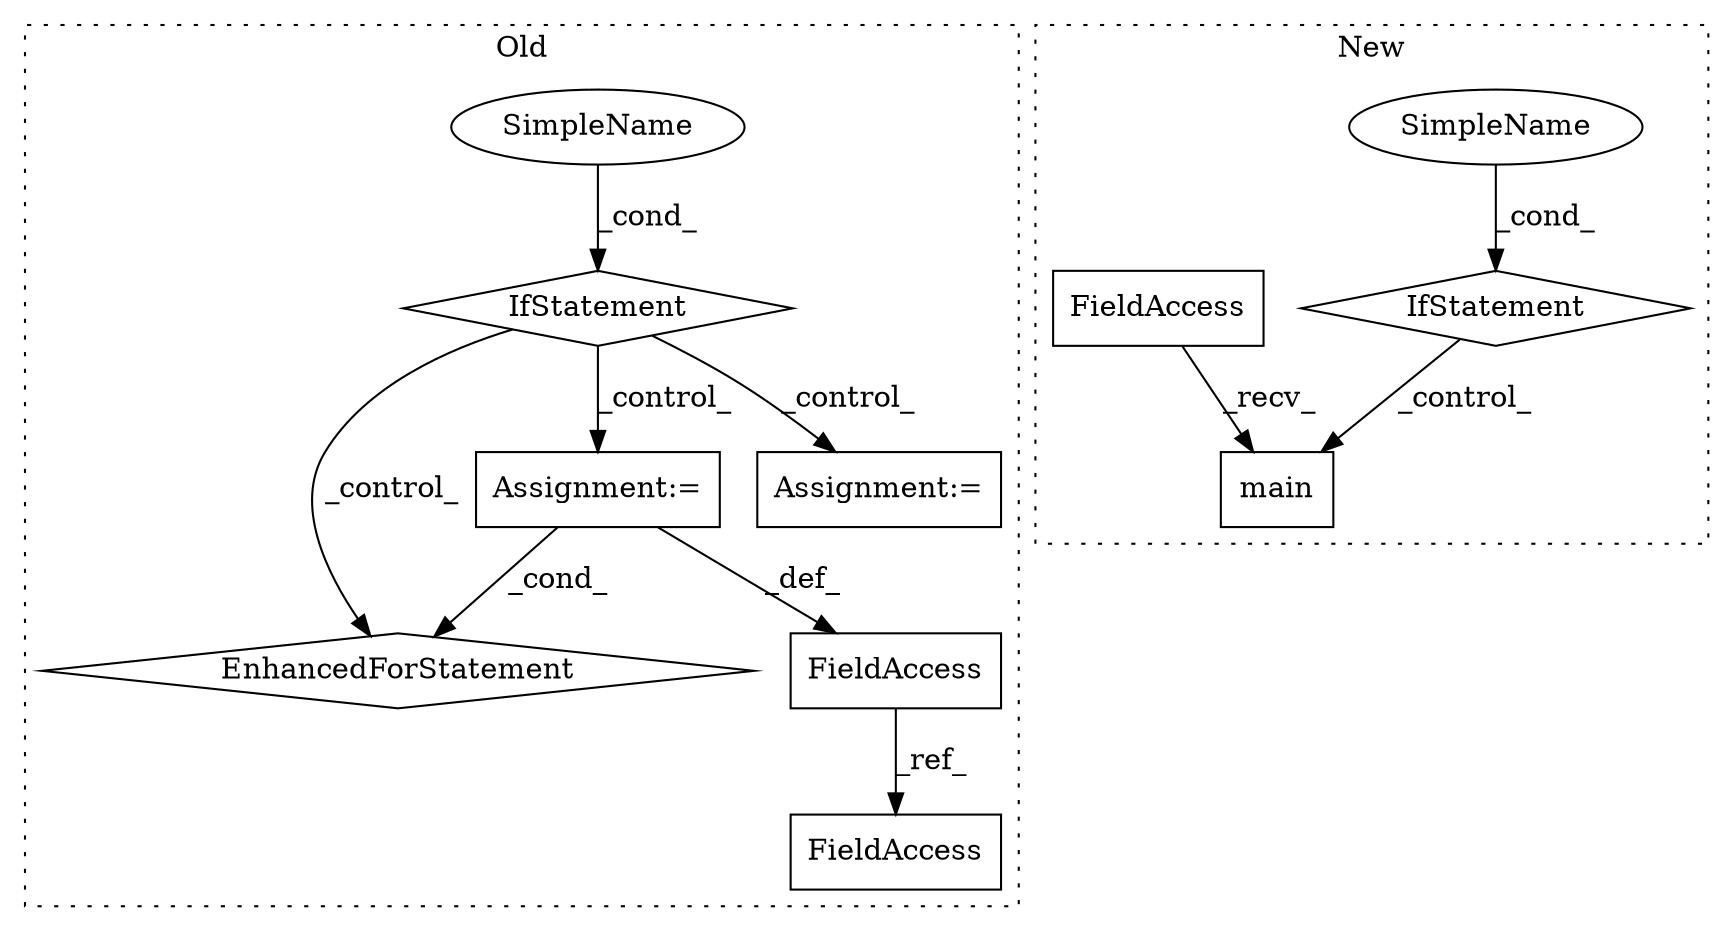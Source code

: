 digraph G {
subgraph cluster0 {
1 [label="EnhancedForStatement" a="70" s="1320,1563" l="69,2" shape="diamond"];
3 [label="Assignment:=" a="7" s="1143" l="1" shape="box"];
7 [label="IfStatement" a="25" s="1113,1127" l="4,2" shape="diamond"];
8 [label="SimpleName" a="42" s="1117" l="10" shape="ellipse"];
9 [label="Assignment:=" a="7" s="1158,1233" l="57,2" shape="box"];
10 [label="FieldAccess" a="22" s="1137" l="6" shape="box"];
11 [label="FieldAccess" a="22" s="1532" l="6" shape="box"];
label = "Old";
style="dotted";
}
subgraph cluster1 {
2 [label="main" a="32" s="2104" l="6" shape="box"];
4 [label="IfStatement" a="25" s="2059,2085" l="4,2" shape="diamond"];
5 [label="SimpleName" a="42" s="" l="" shape="ellipse"];
6 [label="FieldAccess" a="22" s="2095" l="8" shape="box"];
label = "New";
style="dotted";
}
3 -> 1 [label="_cond_"];
3 -> 10 [label="_def_"];
4 -> 2 [label="_control_"];
5 -> 4 [label="_cond_"];
6 -> 2 [label="_recv_"];
7 -> 3 [label="_control_"];
7 -> 9 [label="_control_"];
7 -> 1 [label="_control_"];
8 -> 7 [label="_cond_"];
10 -> 11 [label="_ref_"];
}
